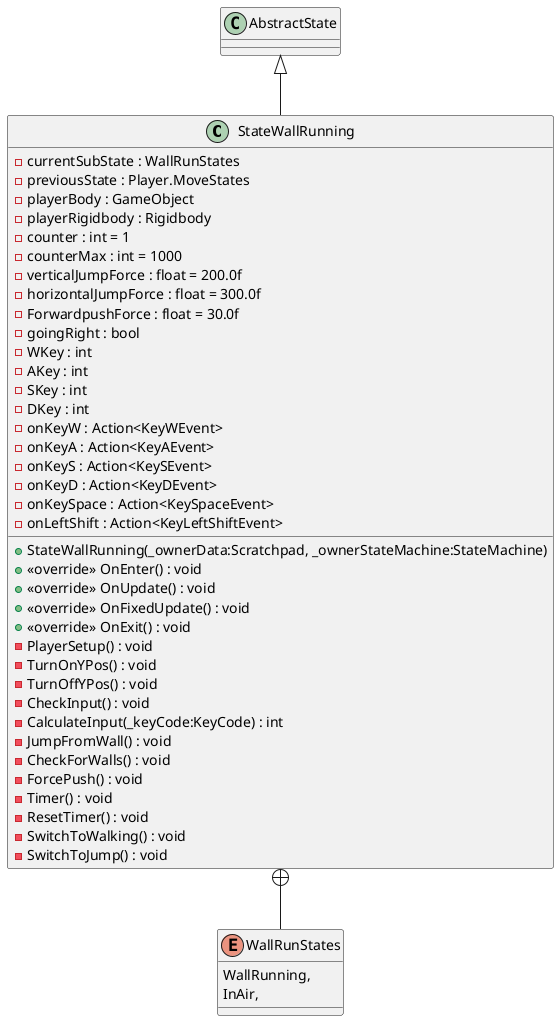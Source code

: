 @startuml
class StateWallRunning {
    - currentSubState : WallRunStates
    - previousState : Player.MoveStates
    - playerBody : GameObject
    - playerRigidbody : Rigidbody
    - counter : int = 1
    - counterMax : int = 1000
    - verticalJumpForce : float = 200.0f
    - horizontalJumpForce : float = 300.0f
    - ForwardpushForce : float = 30.0f
    - goingRight : bool
    - WKey : int
    - AKey : int
    - SKey : int
    - DKey : int
    - onKeyW : Action<KeyWEvent>
    - onKeyA : Action<KeyAEvent>
    - onKeyS : Action<KeySEvent>
    - onKeyD : Action<KeyDEvent>
    - onKeySpace : Action<KeySpaceEvent>
    - onLeftShift : Action<KeyLeftShiftEvent>
    + StateWallRunning(_ownerData:Scratchpad, _ownerStateMachine:StateMachine)
    + <<override>> OnEnter() : void
    + <<override>> OnUpdate() : void
    + <<override>> OnFixedUpdate() : void
    + <<override>> OnExit() : void
    - PlayerSetup() : void
    - TurnOnYPos() : void
    - TurnOffYPos() : void
    - CheckInput() : void
    - CalculateInput(_keyCode:KeyCode) : int
    - JumpFromWall() : void
    - CheckForWalls() : void
    - ForcePush() : void
    - Timer() : void
    - ResetTimer() : void
    - SwitchToWalking() : void
    - SwitchToJump() : void
}
enum WallRunStates {
    WallRunning,
    InAir,
}
AbstractState <|-- StateWallRunning
StateWallRunning +-- WallRunStates
@enduml
